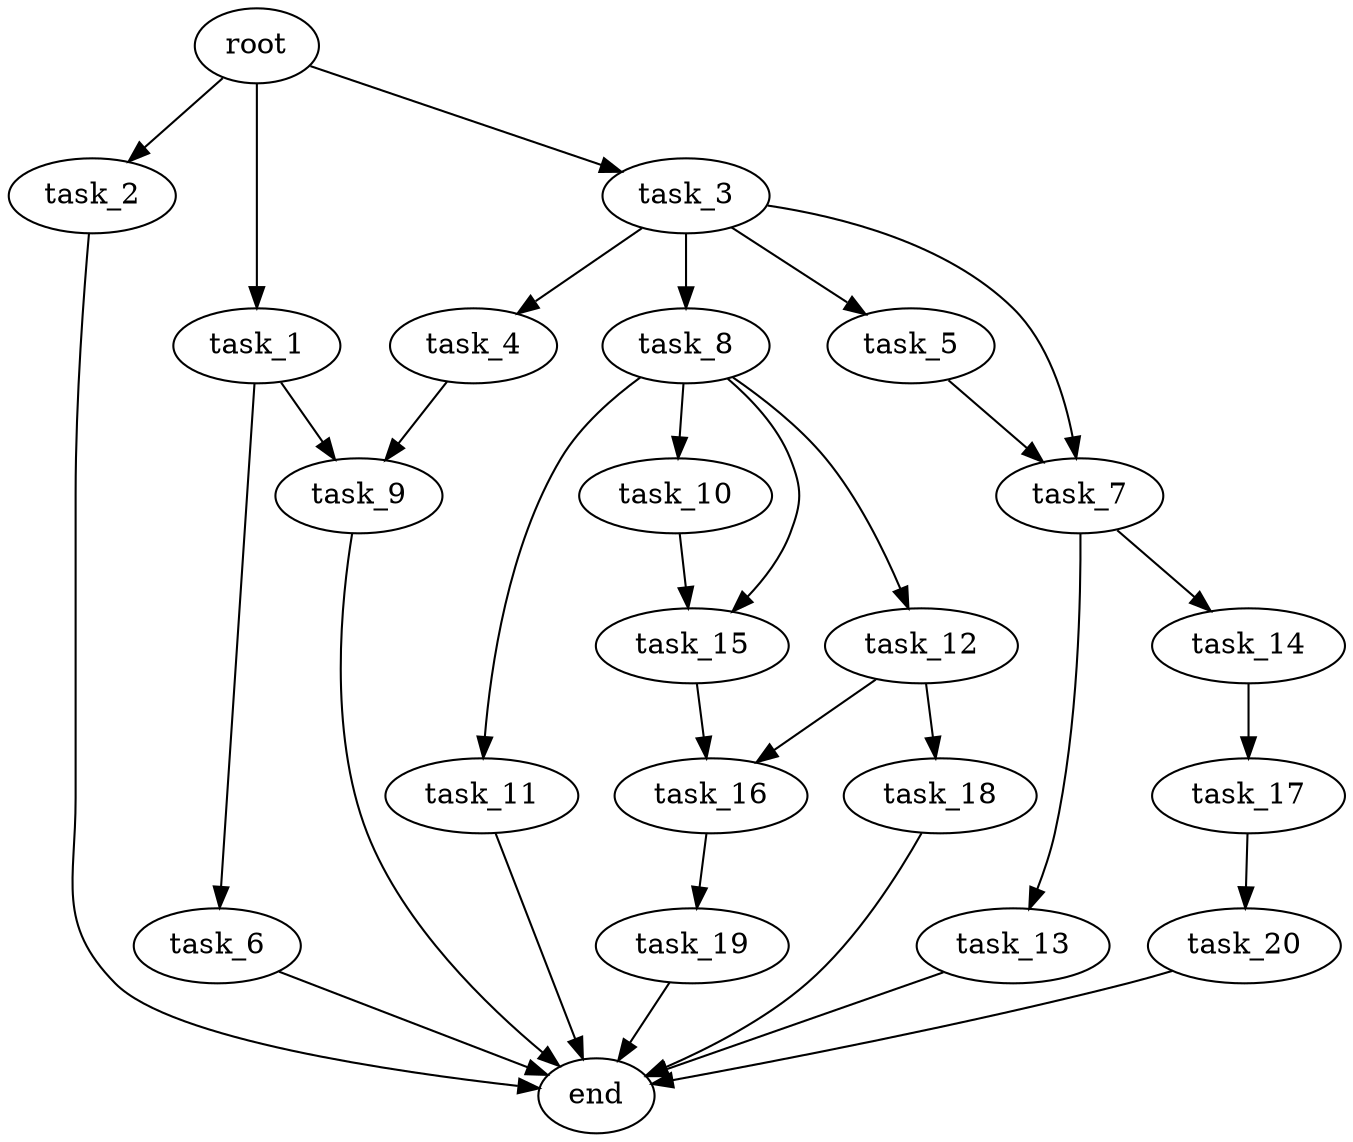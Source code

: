 digraph G {
  root [size="0.000000e+00"];
  task_1 [size="2.842469e+10"];
  task_2 [size="6.265180e+10"];
  task_3 [size="1.313640e+10"];
  task_4 [size="8.385339e+10"];
  task_5 [size="2.866844e+09"];
  task_6 [size="6.635828e+10"];
  task_7 [size="8.603828e+10"];
  task_8 [size="3.252688e+10"];
  task_9 [size="4.762071e+10"];
  task_10 [size="9.749840e+10"];
  task_11 [size="5.406301e+10"];
  task_12 [size="2.724872e+10"];
  task_13 [size="4.449004e+10"];
  task_14 [size="9.695453e+10"];
  task_15 [size="6.976531e+10"];
  task_16 [size="1.771189e+10"];
  task_17 [size="5.976244e+10"];
  task_18 [size="6.310844e+10"];
  task_19 [size="6.358876e+10"];
  task_20 [size="5.640281e+10"];
  end [size="0.000000e+00"];

  root -> task_1 [size="1.000000e-12"];
  root -> task_2 [size="1.000000e-12"];
  root -> task_3 [size="1.000000e-12"];
  task_1 -> task_6 [size="6.635828e+08"];
  task_1 -> task_9 [size="2.381036e+08"];
  task_2 -> end [size="1.000000e-12"];
  task_3 -> task_4 [size="8.385339e+08"];
  task_3 -> task_5 [size="2.866844e+07"];
  task_3 -> task_7 [size="4.301914e+08"];
  task_3 -> task_8 [size="3.252688e+08"];
  task_4 -> task_9 [size="2.381036e+08"];
  task_5 -> task_7 [size="4.301914e+08"];
  task_6 -> end [size="1.000000e-12"];
  task_7 -> task_13 [size="4.449004e+08"];
  task_7 -> task_14 [size="9.695453e+08"];
  task_8 -> task_10 [size="9.749840e+08"];
  task_8 -> task_11 [size="5.406301e+08"];
  task_8 -> task_12 [size="2.724872e+08"];
  task_8 -> task_15 [size="3.488266e+08"];
  task_9 -> end [size="1.000000e-12"];
  task_10 -> task_15 [size="3.488266e+08"];
  task_11 -> end [size="1.000000e-12"];
  task_12 -> task_16 [size="8.855947e+07"];
  task_12 -> task_18 [size="6.310844e+08"];
  task_13 -> end [size="1.000000e-12"];
  task_14 -> task_17 [size="5.976244e+08"];
  task_15 -> task_16 [size="8.855947e+07"];
  task_16 -> task_19 [size="6.358876e+08"];
  task_17 -> task_20 [size="5.640281e+08"];
  task_18 -> end [size="1.000000e-12"];
  task_19 -> end [size="1.000000e-12"];
  task_20 -> end [size="1.000000e-12"];
}
